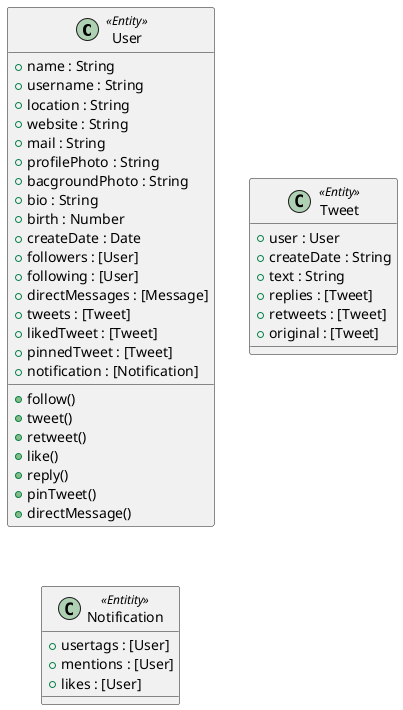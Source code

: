 @startuml "Class Diagram"

class User <<Entity>> {
  + name : String
  + username : String
  + location : String
  + website : String
  + mail : String
  + profilePhoto : String
  + bacgroundPhoto : String
  + bio : String
  + birth : Number
  + createDate : Date
  + followers : [User]
  + following : [User]
  + directMessages : [Message]
  + tweets : [Tweet]
  + likedTweet : [Tweet]
  + pinnedTweet : [Tweet]
  + notification : [Notification]

  + follow()
  + tweet()
  + retweet()
  + like()
  + reply()
  + pinTweet()
  + directMessage()
}

class Tweet <<Entity>> {
  + user : User
  + createDate : String
  + text : String
  + replies : [Tweet]
  + retweets : [Tweet]
  + original : [Tweet]
}

Class Notification <<Entitity>> {
  + usertags : [User]
  + mentions : [User]
  + likes : [User]
}




@enduml